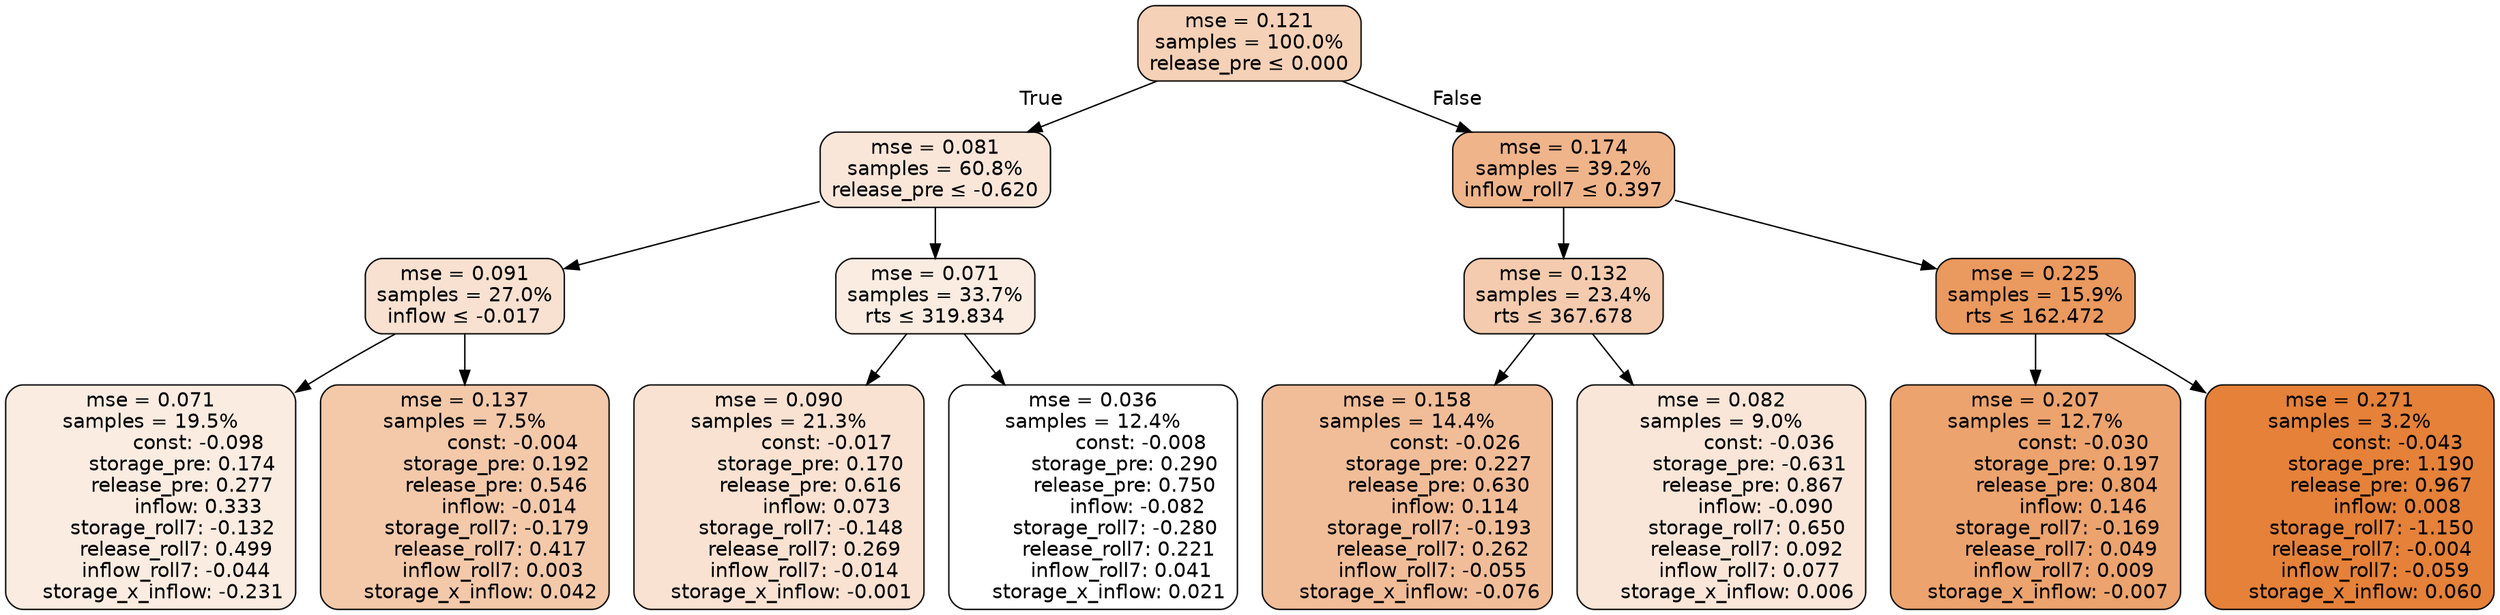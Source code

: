 digraph tree {
bgcolor="transparent"
node [shape=rectangle, style="filled, rounded", color="black", fontname=helvetica] ;
edge [fontname=helvetica] ;
	"0" [label="mse = 0.121
samples = 100.0%
release_pre &le; 0.000", fillcolor="#f5d1b7"]
	"1" [label="mse = 0.081
samples = 60.8%
release_pre &le; -0.620", fillcolor="#fae6d9"]
	"2" [label="mse = 0.091
samples = 27.0%
inflow &le; -0.017", fillcolor="#f8e1d0"]
	"3" [label="mse = 0.071
samples = 19.5%
               const: -0.098
          storage_pre: 0.174
          release_pre: 0.277
               inflow: 0.333
       storage_roll7: -0.132
        release_roll7: 0.499
        inflow_roll7: -0.044
    storage_x_inflow: -0.231", fillcolor="#fbece1"]
	"4" [label="mse = 0.137
samples = 7.5%
               const: -0.004
          storage_pre: 0.192
          release_pre: 0.546
              inflow: -0.014
       storage_roll7: -0.179
        release_roll7: 0.417
         inflow_roll7: 0.003
     storage_x_inflow: 0.042", fillcolor="#f3c9aa"]
	"5" [label="mse = 0.071
samples = 33.7%
rts &le; 319.834", fillcolor="#fbece1"]
	"6" [label="mse = 0.090
samples = 21.3%
               const: -0.017
          storage_pre: 0.170
          release_pre: 0.616
               inflow: 0.073
       storage_roll7: -0.148
        release_roll7: 0.269
        inflow_roll7: -0.014
    storage_x_inflow: -0.001", fillcolor="#f9e2d2"]
	"7" [label="mse = 0.036
samples = 12.4%
               const: -0.008
          storage_pre: 0.290
          release_pre: 0.750
              inflow: -0.082
       storage_roll7: -0.280
        release_roll7: 0.221
         inflow_roll7: 0.041
     storage_x_inflow: 0.021", fillcolor="#ffffff"]
	"8" [label="mse = 0.174
samples = 39.2%
inflow_roll7 &le; 0.397", fillcolor="#efb48a"]
	"9" [label="mse = 0.132
samples = 23.4%
rts &le; 367.678", fillcolor="#f4cbae"]
	"10" [label="mse = 0.158
samples = 14.4%
               const: -0.026
          storage_pre: 0.227
          release_pre: 0.630
               inflow: 0.114
       storage_roll7: -0.193
        release_roll7: 0.262
        inflow_roll7: -0.055
    storage_x_inflow: -0.076", fillcolor="#f1bd98"]
	"11" [label="mse = 0.082
samples = 9.0%
               const: -0.036
         storage_pre: -0.631
          release_pre: 0.867
              inflow: -0.090
        storage_roll7: 0.650
        release_roll7: 0.092
         inflow_roll7: 0.077
     storage_x_inflow: 0.006", fillcolor="#f9e6d8"]
	"12" [label="mse = 0.225
samples = 15.9%
rts &le; 162.472", fillcolor="#ea995f"]
	"13" [label="mse = 0.207
samples = 12.7%
               const: -0.030
          storage_pre: 0.197
          release_pre: 0.804
               inflow: 0.146
       storage_roll7: -0.169
        release_roll7: 0.049
         inflow_roll7: 0.009
    storage_x_inflow: -0.007", fillcolor="#eca36e"]
	"14" [label="mse = 0.271
samples = 3.2%
               const: -0.043
          storage_pre: 1.190
          release_pre: 0.967
               inflow: 0.008
       storage_roll7: -1.150
       release_roll7: -0.004
        inflow_roll7: -0.059
     storage_x_inflow: 0.060", fillcolor="#e58139"]

	"0" -> "1" [labeldistance=2.5, labelangle=45, headlabel="True"]
	"1" -> "2"
	"2" -> "3"
	"2" -> "4"
	"1" -> "5"
	"5" -> "6"
	"5" -> "7"
	"0" -> "8" [labeldistance=2.5, labelangle=-45, headlabel="False"]
	"8" -> "9"
	"9" -> "10"
	"9" -> "11"
	"8" -> "12"
	"12" -> "13"
	"12" -> "14"
}